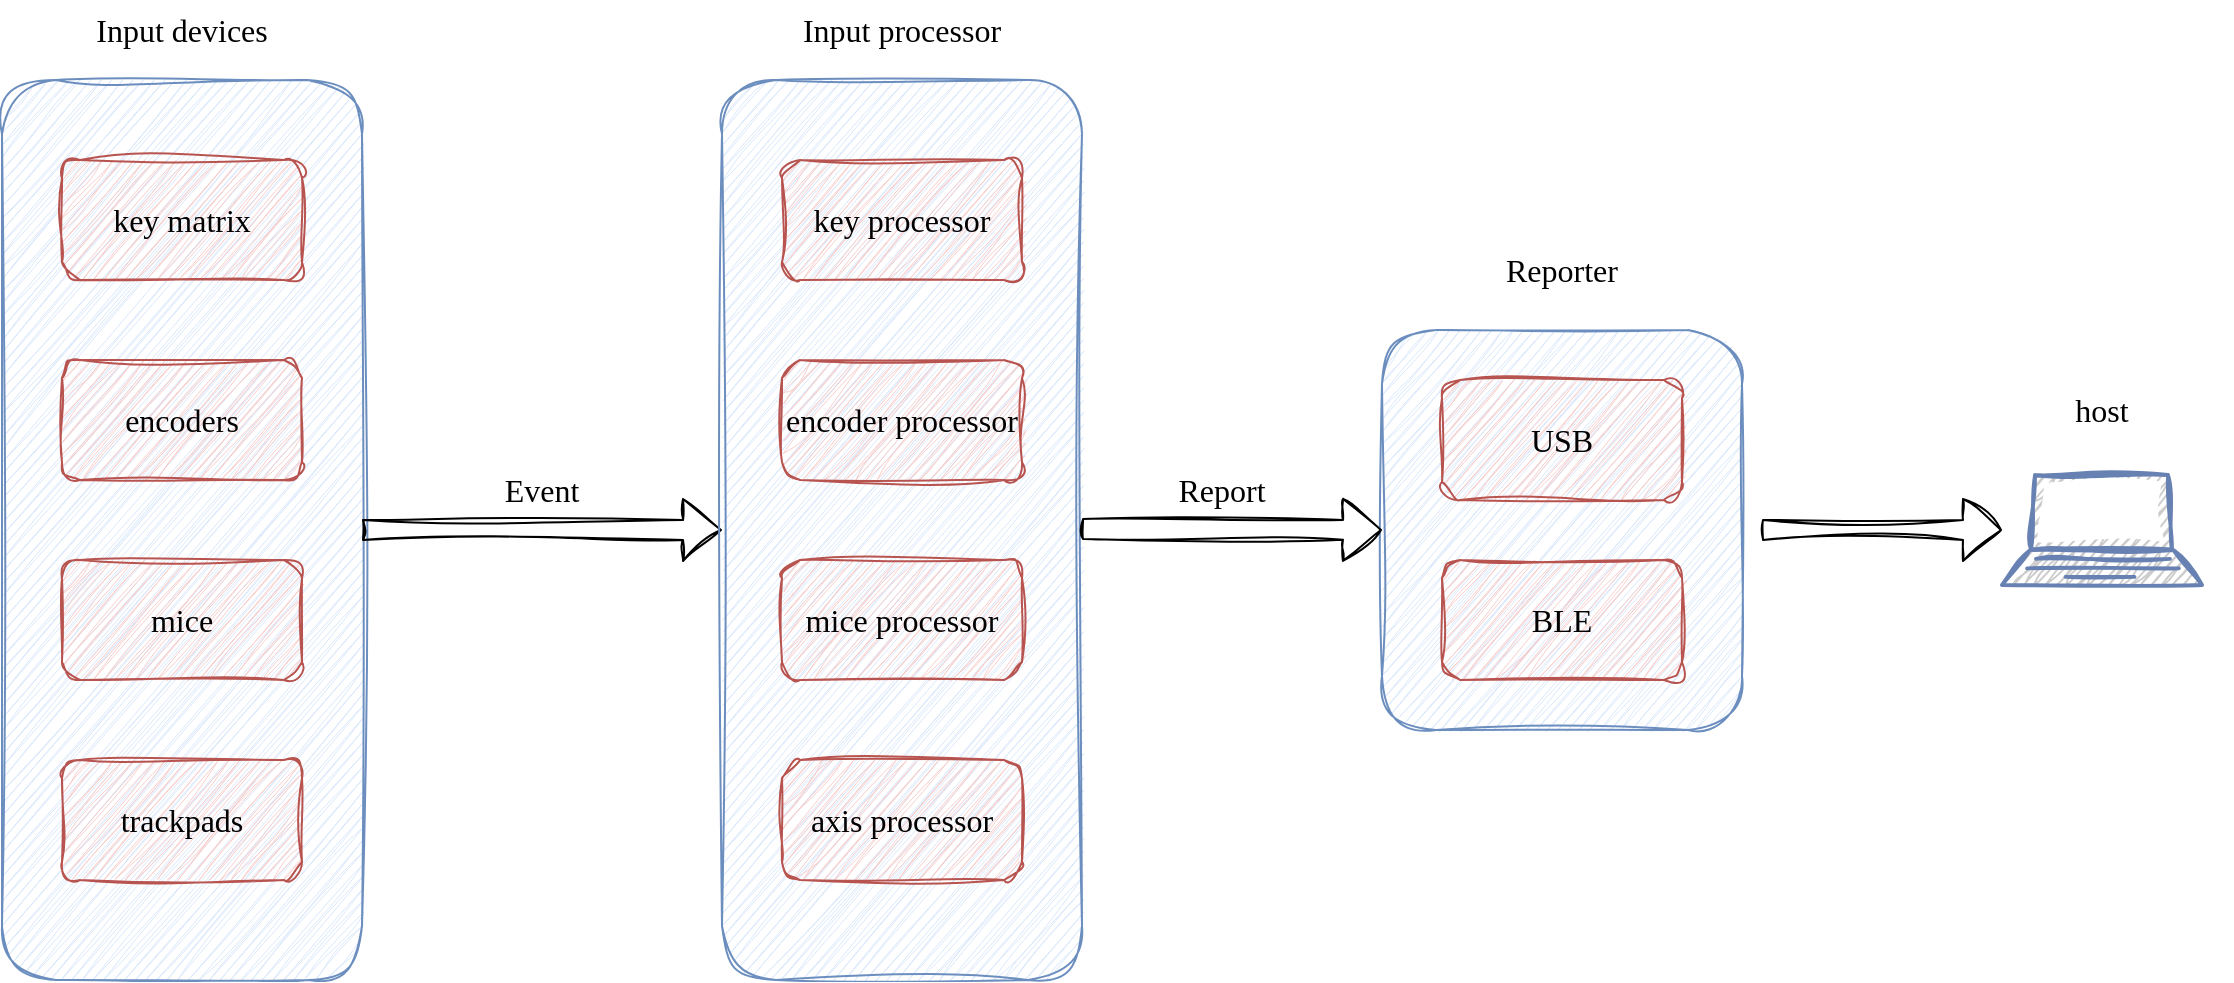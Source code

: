 <mxfile>
    <diagram id="KHJxcRW501o7JvBhlY4s" name="第 1 页">
        <mxGraphModel dx="1137" dy="862" grid="1" gridSize="10" guides="1" tooltips="1" connect="1" arrows="1" fold="1" page="1" pageScale="1" pageWidth="827" pageHeight="1169" math="0" shadow="0">
            <root>
                <mxCell id="0"/>
                <mxCell id="1" parent="0"/>
                <mxCell id="6" value="" style="rounded=1;whiteSpace=wrap;html=1;sketch=1;hachureGap=4;jiggle=2;curveFitting=1;fontFamily=Verdana;fontSize=16;fillColor=#dae8fc;strokeColor=#6c8ebf;" parent="1" vertex="1">
                    <mxGeometry x="80" y="220" width="180" height="450" as="geometry"/>
                </mxCell>
                <mxCell id="2" value="key matrix" style="rounded=1;whiteSpace=wrap;html=1;sketch=1;hachureGap=4;jiggle=2;curveFitting=1;fontFamily=Verdana;fontSize=16;fillColor=#f8cecc;strokeColor=#b85450;shadow=0;" parent="1" vertex="1">
                    <mxGeometry x="110" y="260" width="120" height="60" as="geometry"/>
                </mxCell>
                <mxCell id="3" value="encoders" style="rounded=1;whiteSpace=wrap;html=1;sketch=1;hachureGap=4;jiggle=2;curveFitting=1;fontFamily=Verdana;fontSize=16;fillColor=#f8cecc;strokeColor=#b85450;shadow=0;" parent="1" vertex="1">
                    <mxGeometry x="110" y="360" width="120" height="60" as="geometry"/>
                </mxCell>
                <mxCell id="4" value="mice" style="rounded=1;whiteSpace=wrap;html=1;sketch=1;hachureGap=4;jiggle=2;curveFitting=1;fontFamily=Verdana;fontSize=16;fillColor=#f8cecc;strokeColor=#b85450;shadow=0;" parent="1" vertex="1">
                    <mxGeometry x="110" y="460" width="120" height="60" as="geometry"/>
                </mxCell>
                <mxCell id="5" value="trackpads" style="rounded=1;whiteSpace=wrap;html=1;sketch=1;hachureGap=4;jiggle=2;curveFitting=1;fontFamily=Verdana;fontSize=16;fillColor=#f8cecc;strokeColor=#b85450;shadow=0;" parent="1" vertex="1">
                    <mxGeometry x="110" y="560" width="120" height="60" as="geometry"/>
                </mxCell>
                <mxCell id="7" value="Input devices" style="text;html=1;strokeColor=none;fillColor=none;align=center;verticalAlign=middle;whiteSpace=wrap;rounded=0;shadow=0;sketch=1;hachureGap=4;jiggle=2;curveFitting=1;fontFamily=Verdana;fontSize=16;" parent="1" vertex="1">
                    <mxGeometry x="105" y="180" width="130" height="30" as="geometry"/>
                </mxCell>
                <mxCell id="9" value="" style="shape=flexArrow;endArrow=classic;html=1;sketch=1;hachureGap=4;jiggle=2;curveFitting=1;fontFamily=Verdana;fontSize=16;exitX=1;exitY=0.5;exitDx=0;exitDy=0;entryX=0;entryY=0.5;entryDx=0;entryDy=0;" parent="1" source="6" target="10" edge="1">
                    <mxGeometry width="50" height="50" relative="1" as="geometry">
                        <mxPoint x="580" y="510" as="sourcePoint"/>
                        <mxPoint x="440" y="445" as="targetPoint"/>
                    </mxGeometry>
                </mxCell>
                <mxCell id="10" value="" style="rounded=1;whiteSpace=wrap;html=1;sketch=1;hachureGap=4;jiggle=2;curveFitting=1;fontFamily=Verdana;fontSize=16;fillColor=#dae8fc;strokeColor=#6c8ebf;" parent="1" vertex="1">
                    <mxGeometry x="440" y="220" width="180" height="450" as="geometry"/>
                </mxCell>
                <mxCell id="11" value="key processor" style="rounded=1;whiteSpace=wrap;html=1;sketch=1;hachureGap=4;jiggle=2;curveFitting=1;fontFamily=Verdana;fontSize=16;fillColor=#f8cecc;strokeColor=#b85450;shadow=0;" parent="1" vertex="1">
                    <mxGeometry x="470" y="260" width="120" height="60" as="geometry"/>
                </mxCell>
                <mxCell id="12" value="encoder processor" style="rounded=1;whiteSpace=wrap;html=1;sketch=1;hachureGap=4;jiggle=2;curveFitting=1;fontFamily=Verdana;fontSize=16;fillColor=#f8cecc;strokeColor=#b85450;shadow=0;" parent="1" vertex="1">
                    <mxGeometry x="470" y="360" width="120" height="60" as="geometry"/>
                </mxCell>
                <mxCell id="13" value="mice processor" style="rounded=1;whiteSpace=wrap;html=1;sketch=1;hachureGap=4;jiggle=2;curveFitting=1;fontFamily=Verdana;fontSize=16;fillColor=#f8cecc;strokeColor=#b85450;shadow=0;" parent="1" vertex="1">
                    <mxGeometry x="470" y="460" width="120" height="60" as="geometry"/>
                </mxCell>
                <mxCell id="14" value="axis processor" style="rounded=1;whiteSpace=wrap;html=1;sketch=1;hachureGap=4;jiggle=2;curveFitting=1;fontFamily=Verdana;fontSize=16;fillColor=#f8cecc;strokeColor=#b85450;shadow=0;" parent="1" vertex="1">
                    <mxGeometry x="470" y="560" width="120" height="60" as="geometry"/>
                </mxCell>
                <mxCell id="15" value="Input processor" style="text;html=1;strokeColor=none;fillColor=none;align=center;verticalAlign=middle;whiteSpace=wrap;rounded=0;shadow=0;sketch=1;hachureGap=4;jiggle=2;curveFitting=1;fontFamily=Verdana;fontSize=16;" parent="1" vertex="1">
                    <mxGeometry x="465" y="180" width="130" height="30" as="geometry"/>
                </mxCell>
                <mxCell id="16" value="Event" style="text;html=1;strokeColor=none;fillColor=none;align=center;verticalAlign=middle;whiteSpace=wrap;rounded=0;shadow=0;sketch=1;hachureGap=4;jiggle=2;curveFitting=1;fontFamily=Verdana;fontSize=16;" parent="1" vertex="1">
                    <mxGeometry x="320" y="410" width="60" height="30" as="geometry"/>
                </mxCell>
                <mxCell id="17" value="" style="rounded=1;whiteSpace=wrap;html=1;sketch=1;hachureGap=4;jiggle=2;curveFitting=1;fontFamily=Verdana;fontSize=16;fillColor=#dae8fc;strokeColor=#6c8ebf;" parent="1" vertex="1">
                    <mxGeometry x="770" y="345" width="180" height="200" as="geometry"/>
                </mxCell>
                <mxCell id="20" value="USB" style="rounded=1;whiteSpace=wrap;html=1;sketch=1;hachureGap=4;jiggle=2;curveFitting=1;fontFamily=Verdana;fontSize=16;fillColor=#f8cecc;strokeColor=#b85450;shadow=0;" parent="1" vertex="1">
                    <mxGeometry x="800" y="370" width="120" height="60" as="geometry"/>
                </mxCell>
                <mxCell id="21" value="BLE" style="rounded=1;whiteSpace=wrap;html=1;sketch=1;hachureGap=4;jiggle=2;curveFitting=1;fontFamily=Verdana;fontSize=16;fillColor=#f8cecc;strokeColor=#b85450;shadow=0;" parent="1" vertex="1">
                    <mxGeometry x="800" y="460" width="120" height="60" as="geometry"/>
                </mxCell>
                <mxCell id="22" value="Reporter" style="text;html=1;strokeColor=none;fillColor=none;align=center;verticalAlign=middle;whiteSpace=wrap;rounded=0;shadow=0;sketch=1;hachureGap=4;jiggle=2;curveFitting=1;fontFamily=Verdana;fontSize=16;" parent="1" vertex="1">
                    <mxGeometry x="795" y="300" width="130" height="30" as="geometry"/>
                </mxCell>
                <mxCell id="23" value="" style="shape=flexArrow;endArrow=classic;html=1;sketch=1;hachureGap=4;jiggle=2;curveFitting=1;fontFamily=Verdana;fontSize=16;exitX=1;exitY=0.5;exitDx=0;exitDy=0;" parent="1" edge="1">
                    <mxGeometry width="50" height="50" relative="1" as="geometry">
                        <mxPoint x="620" y="444.5" as="sourcePoint"/>
                        <mxPoint x="770" y="445" as="targetPoint"/>
                    </mxGeometry>
                </mxCell>
                <mxCell id="25" value="" style="shape=flexArrow;endArrow=classic;html=1;sketch=1;hachureGap=4;jiggle=2;curveFitting=1;fontFamily=Verdana;fontSize=16;" parent="1" target="28" edge="1">
                    <mxGeometry width="50" height="50" relative="1" as="geometry">
                        <mxPoint x="960" y="445" as="sourcePoint"/>
                        <mxPoint x="1060" y="445" as="targetPoint"/>
                    </mxGeometry>
                </mxCell>
                <mxCell id="27" value="host" style="text;html=1;strokeColor=none;fillColor=none;align=center;verticalAlign=middle;whiteSpace=wrap;rounded=0;shadow=0;sketch=1;hachureGap=4;jiggle=2;curveFitting=1;fontFamily=Verdana;fontSize=16;" parent="1" vertex="1">
                    <mxGeometry x="1065" y="370" width="130" height="30" as="geometry"/>
                </mxCell>
                <mxCell id="28" value="" style="fontColor=#0066CC;verticalAlign=top;verticalLabelPosition=bottom;labelPosition=center;align=center;html=1;outlineConnect=0;fillColor=#CCCCCC;strokeColor=#6881B3;gradientColor=none;gradientDirection=north;strokeWidth=2;shape=mxgraph.networks.laptop;rounded=1;shadow=0;sketch=1;hachureGap=4;jiggle=2;curveFitting=1;fontFamily=Verdana;fontSize=16;" parent="1" vertex="1">
                    <mxGeometry x="1080" y="417.5" width="100" height="55" as="geometry"/>
                </mxCell>
                <mxCell id="29" value="Report" style="text;html=1;strokeColor=none;fillColor=none;align=center;verticalAlign=middle;whiteSpace=wrap;rounded=0;shadow=0;sketch=1;hachureGap=4;jiggle=2;curveFitting=1;fontFamily=Verdana;fontSize=16;" parent="1" vertex="1">
                    <mxGeometry x="660" y="410" width="60" height="30" as="geometry"/>
                </mxCell>
            </root>
        </mxGraphModel>
    </diagram>
</mxfile>